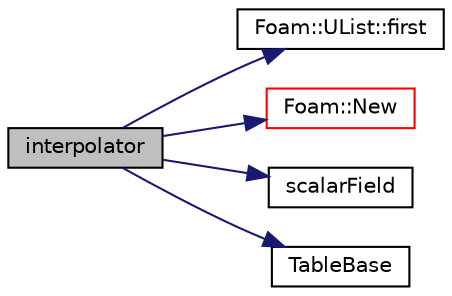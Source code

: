 digraph "interpolator"
{
  bgcolor="transparent";
  edge [fontname="Helvetica",fontsize="10",labelfontname="Helvetica",labelfontsize="10"];
  node [fontname="Helvetica",fontsize="10",shape=record];
  rankdir="LR";
  Node325 [label="interpolator",height=0.2,width=0.4,color="black", fillcolor="grey75", style="filled", fontcolor="black"];
  Node325 -> Node326 [color="midnightblue",fontsize="10",style="solid",fontname="Helvetica"];
  Node326 [label="Foam::UList::first",height=0.2,width=0.4,color="black",URL="$a26837.html#a1c9828bc3de9502754d944c95a2ce0d9",tooltip="Return the first element of the list. "];
  Node325 -> Node327 [color="midnightblue",fontsize="10",style="solid",fontname="Helvetica"];
  Node327 [label="Foam::New",height=0.2,width=0.4,color="red",URL="$a21851.html#a9d62cf14554c95e83f83f14909d9e0ec"];
  Node325 -> Node654 [color="midnightblue",fontsize="10",style="solid",fontname="Helvetica"];
  Node654 [label="scalarField",height=0.2,width=0.4,color="black",URL="$a19442.html#afcd8855c276a98ae9604b35c8fb5b81e"];
  Node325 -> Node655 [color="midnightblue",fontsize="10",style="solid",fontname="Helvetica"];
  Node655 [label="TableBase",height=0.2,width=0.4,color="black",URL="$a28833.html#acfbee067e6aac1c99e290d84f097256f",tooltip="Construct from dictionary - note table is not populated. "];
}

